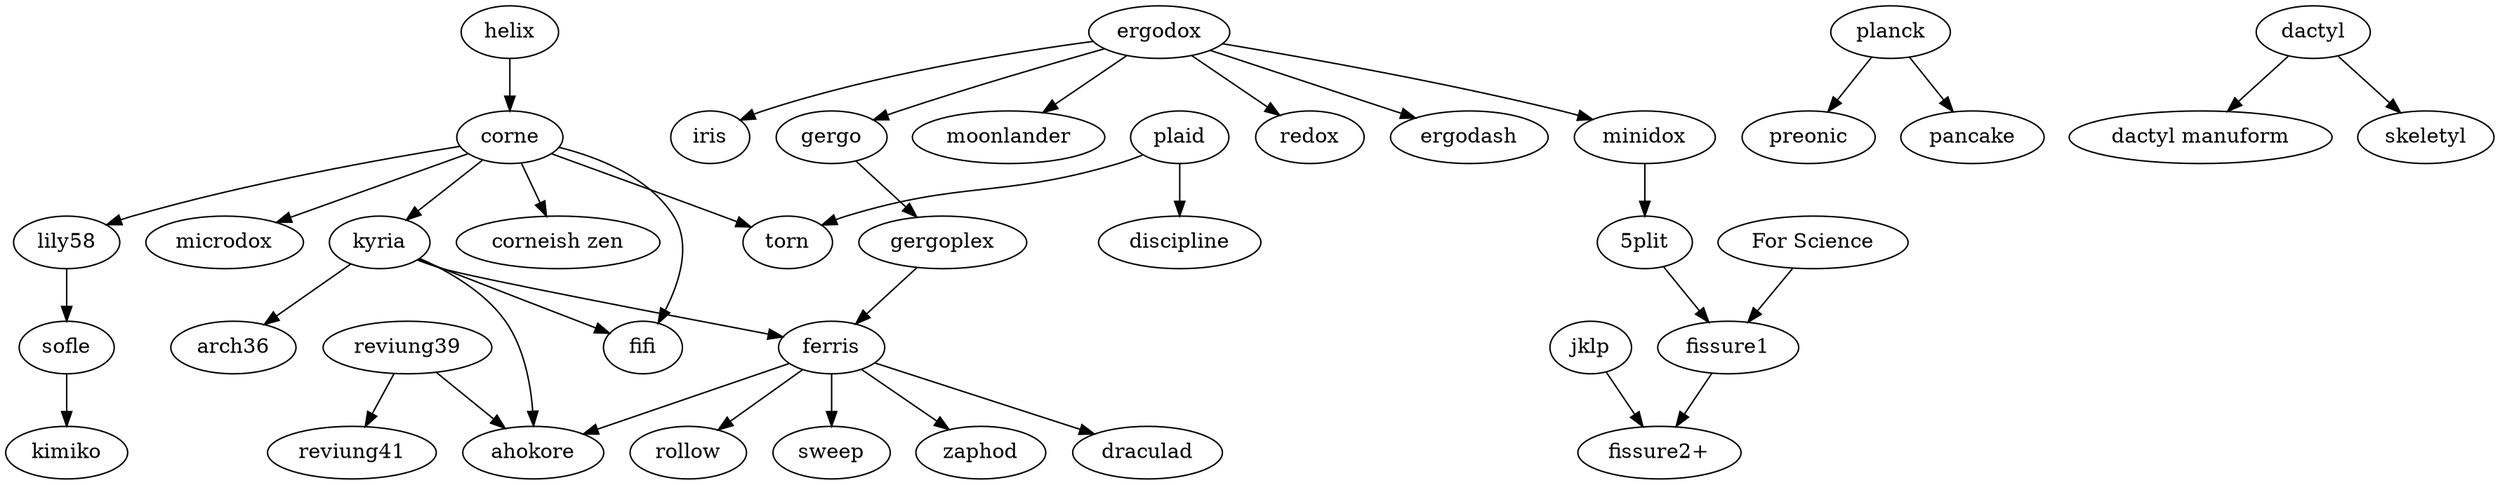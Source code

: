 digraph T {
  subgraph splits {
    helix -> corne;

    corne -> {
      "corneish zen";
      fifi;
      kyria;
      lily58;
      microdox;
      torn;
    };

    lily58 -> sofle;

    kyria -> {
        ahokore;
        arch36;
        ferris;
        fifi;
    };

    ergodox -> {
      ergodash;
      gergo;
      iris;
      minidox;
      moonlander;
      redox;
    };

    gergo -> gergoplex;
    gergoplex -> ferris;

    ferris -> {
      ahokore;
      draculad;
      rollow;
      sweep;
      zaphod;
    };

    minidox -> {
      "5plit";
    }

    sofle -> kimiko;

    "5plit" -> "fissure1";
    "For Science" -> "fissure1";
    fissure1 -> "fissure2+";
    jklp -> "fissure2+";
  }

  subgraph unibody {
    reviung39 -> {
      ahokore;
      reviung41;
    };
  };

  subgraph ortholinear {
    plaid -> {
      discipline;
      torn;
    };
    planck -> {
      preonic;
      pancake;
    };
  }

  subgraph {
    dactyl -> {
      "dactyl manuform";
      skeletyl;
    }
  }
}
